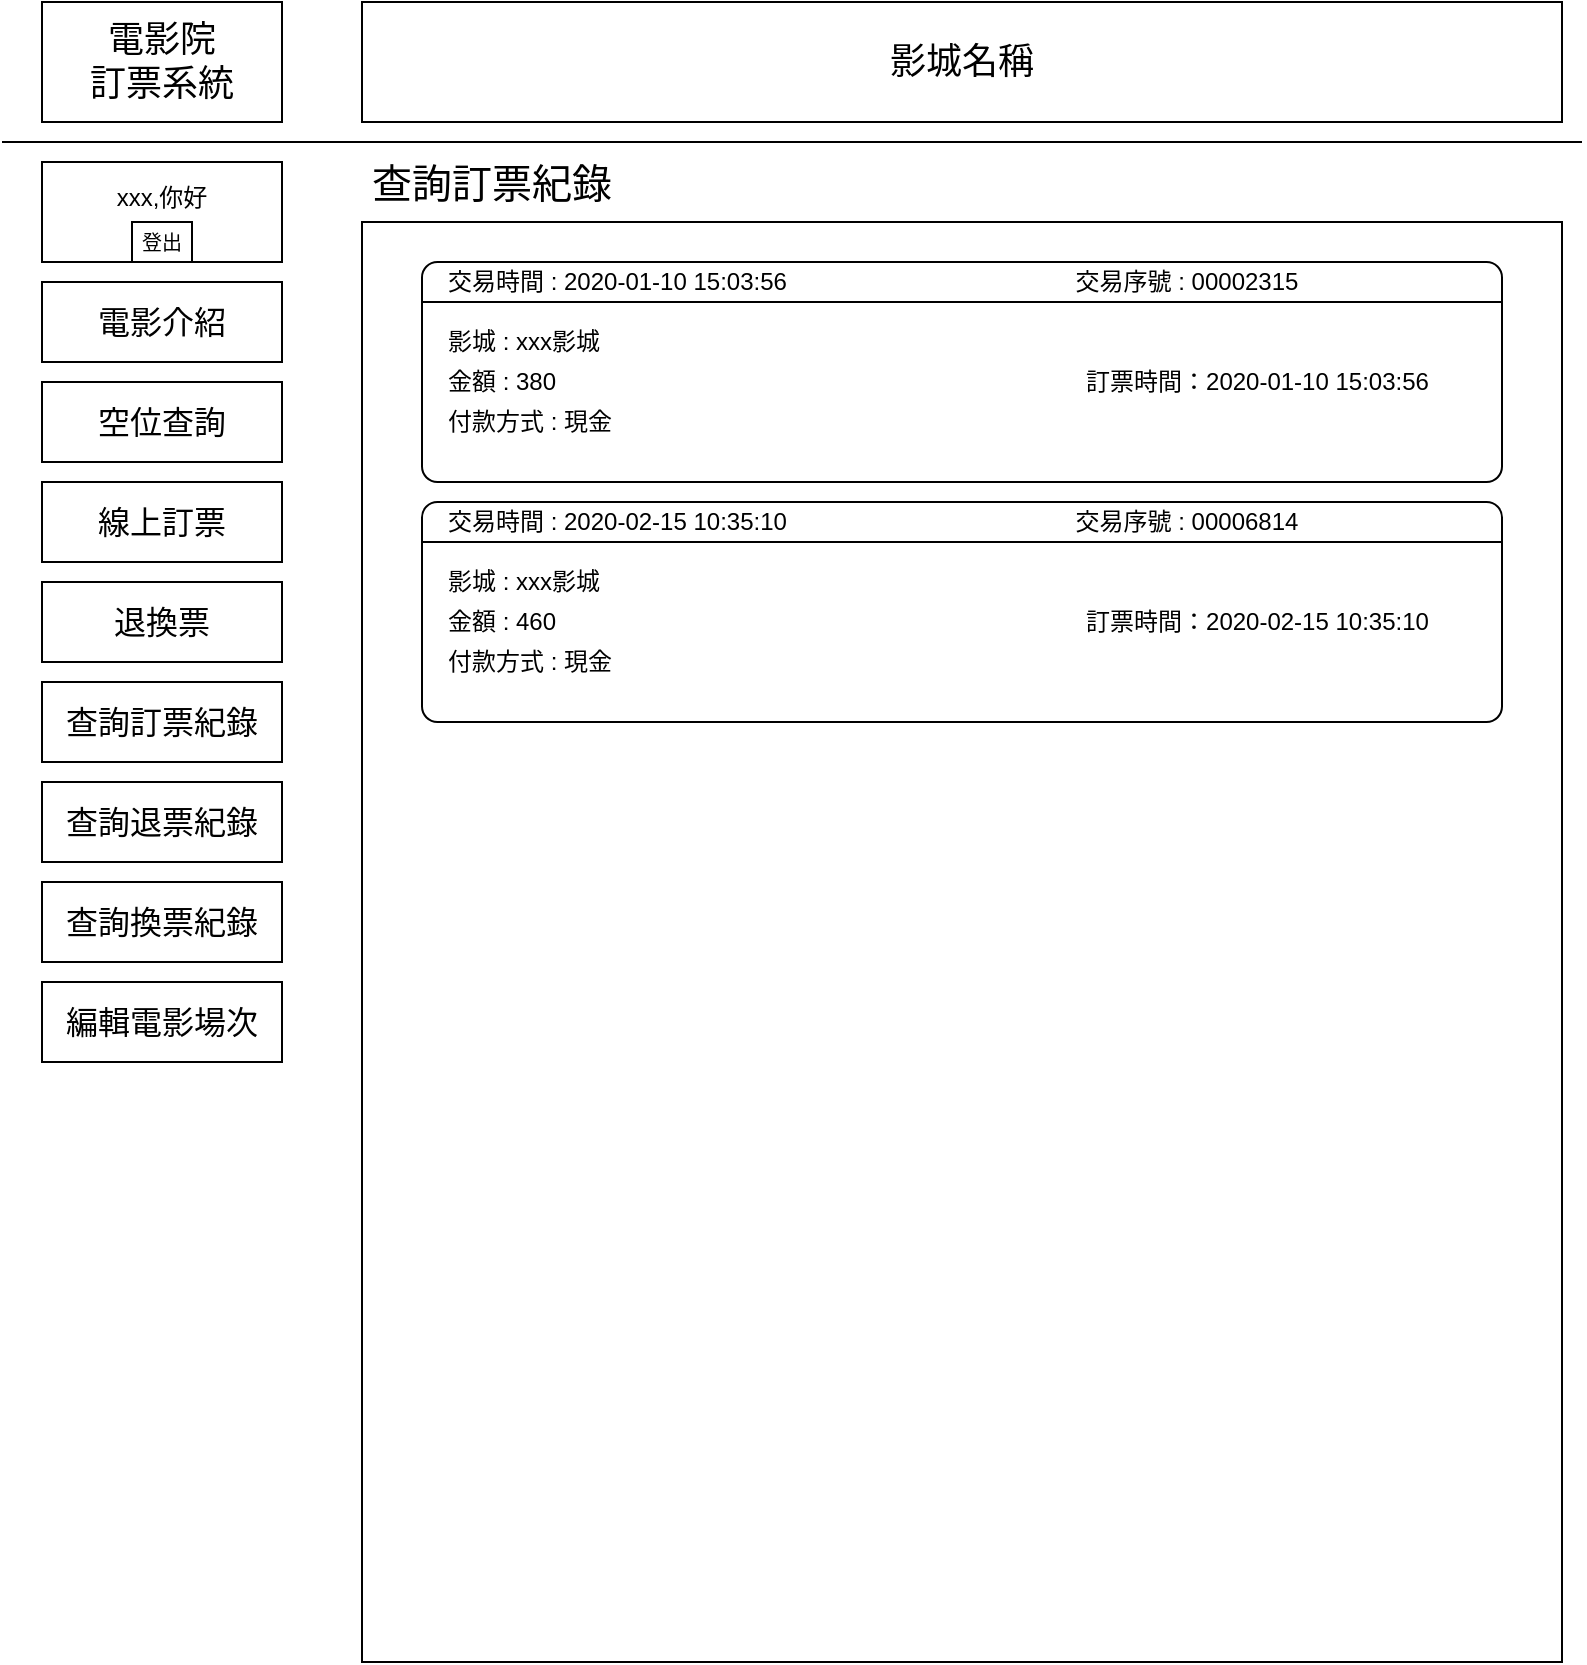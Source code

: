 <mxfile version="13.0.3" type="device"><diagram id="V6z0WZDsdBJURzAzEbW3" name="Page-1"><mxGraphModel dx="1024" dy="592" grid="1" gridSize="10" guides="1" tooltips="1" connect="1" arrows="1" fold="1" page="1" pageScale="1" pageWidth="827" pageHeight="1169" math="0" shadow="0"><root><mxCell id="0"/><mxCell id="1" parent="0"/><mxCell id="b8oCVE6nscO5WDQQC25G-1" value="" style="rounded=0;whiteSpace=wrap;html=1;" parent="1" vertex="1"><mxGeometry x="200" y="160" width="600" height="720" as="geometry"/></mxCell><mxCell id="b8oCVE6nscO5WDQQC25G-2" value="&lt;span style=&quot;font-size: 18px&quot;&gt;電影院&lt;br&gt;訂票系統&lt;/span&gt;" style="rounded=0;whiteSpace=wrap;html=1;" parent="1" vertex="1"><mxGeometry x="40" y="50" width="120" height="60" as="geometry"/></mxCell><mxCell id="b8oCVE6nscO5WDQQC25G-3" value="&lt;font style=&quot;font-size: 18px&quot;&gt;影城名稱&lt;/font&gt;" style="rounded=0;whiteSpace=wrap;html=1;" parent="1" vertex="1"><mxGeometry x="200" y="50" width="600" height="60" as="geometry"/></mxCell><mxCell id="b8oCVE6nscO5WDQQC25G-5" value="" style="endArrow=none;html=1;" parent="1" edge="1"><mxGeometry width="50" height="50" relative="1" as="geometry"><mxPoint x="810" y="120" as="sourcePoint"/><mxPoint x="20" y="120" as="targetPoint"/></mxGeometry></mxCell><mxCell id="b8oCVE6nscO5WDQQC25G-6" value="&lt;font style=&quot;font-size: 16px&quot;&gt;電影介紹&lt;/font&gt;" style="rounded=0;whiteSpace=wrap;html=1;" parent="1" vertex="1"><mxGeometry x="40" y="190" width="120" height="40" as="geometry"/></mxCell><mxCell id="b8oCVE6nscO5WDQQC25G-11" value="尚未登入&lt;br&gt;&amp;nbsp;" style="rounded=0;whiteSpace=wrap;html=1;strokeColor=#000000;align=center;" parent="1" vertex="1"><mxGeometry x="40" y="130" width="120" height="50" as="geometry"/></mxCell><mxCell id="b8oCVE6nscO5WDQQC25G-13" value="&lt;font style=&quot;font-size: 20px&quot;&gt;查詢訂票紀錄&lt;/font&gt;" style="text;html=1;strokeColor=none;fillColor=none;align=center;verticalAlign=middle;whiteSpace=wrap;rounded=0;" parent="1" vertex="1"><mxGeometry x="200" y="130" width="130" height="20" as="geometry"/></mxCell><mxCell id="b8oCVE6nscO5WDQQC25G-18" value="&lt;font style=&quot;font-size: 16px&quot;&gt;線上訂票&lt;/font&gt;" style="rounded=0;whiteSpace=wrap;html=1;" parent="1" vertex="1"><mxGeometry x="40" y="340" width="120" height="40" as="geometry"/></mxCell><mxCell id="b8oCVE6nscO5WDQQC25G-82" value="&lt;span style=&quot;font-size: 16px&quot;&gt;退換票&lt;/span&gt;" style="rounded=0;whiteSpace=wrap;html=1;" parent="1" vertex="1"><mxGeometry x="40" y="340" width="120" height="40" as="geometry"/></mxCell><mxCell id="b8oCVE6nscO5WDQQC25G-83" value="&lt;font style=&quot;font-size: 16px&quot;&gt;查詢訂票紀錄&lt;/font&gt;" style="rounded=0;whiteSpace=wrap;html=1;" parent="1" vertex="1"><mxGeometry x="40" y="390" width="120" height="40" as="geometry"/></mxCell><mxCell id="b8oCVE6nscO5WDQQC25G-85" value="&lt;font style=&quot;font-size: 16px&quot;&gt;空位查詢&lt;/font&gt;" style="rounded=0;whiteSpace=wrap;html=1;" parent="1" vertex="1"><mxGeometry x="40" y="240" width="120" height="40" as="geometry"/></mxCell><mxCell id="b8oCVE6nscO5WDQQC25G-86" value="&lt;font style=&quot;font-size: 10px&quot;&gt;登入/註冊&lt;/font&gt;" style="rounded=0;whiteSpace=wrap;html=1;strokeColor=#000000;" parent="1" vertex="1"><mxGeometry x="70" y="160" width="60" height="20" as="geometry"/></mxCell><mxCell id="gEj6kzCqYp7mq25FHKuv-1" value="&lt;font style=&quot;font-size: 16px&quot;&gt;線上訂票&lt;/font&gt;" style="rounded=0;whiteSpace=wrap;html=1;" parent="1" vertex="1"><mxGeometry x="40" y="290" width="120" height="40" as="geometry"/></mxCell><mxCell id="njONQscJdjJHKrcoLUiW-18" value="" style="group" parent="1" vertex="1" connectable="0"><mxGeometry x="230" y="180" width="540" height="110" as="geometry"/></mxCell><mxCell id="njONQscJdjJHKrcoLUiW-3" value="" style="rounded=1;whiteSpace=wrap;html=1;arcSize=7;" parent="njONQscJdjJHKrcoLUiW-18" vertex="1"><mxGeometry width="540" height="110" as="geometry"/></mxCell><mxCell id="njONQscJdjJHKrcoLUiW-5" value="交易時間 : 2020-01-10 15:03:56" style="text;html=1;strokeColor=none;fillColor=none;align=left;verticalAlign=middle;whiteSpace=wrap;rounded=0;" parent="njONQscJdjJHKrcoLUiW-18" vertex="1"><mxGeometry x="11.25" width="191.25" height="20" as="geometry"/></mxCell><mxCell id="njONQscJdjJHKrcoLUiW-6" value="" style="endArrow=none;html=1;" parent="njONQscJdjJHKrcoLUiW-18" edge="1"><mxGeometry width="50" height="50" relative="1" as="geometry"><mxPoint y="20" as="sourcePoint"/><mxPoint x="540" y="20" as="targetPoint"/></mxGeometry></mxCell><mxCell id="njONQscJdjJHKrcoLUiW-7" value="交易序號 : 00002315" style="text;html=1;strokeColor=none;fillColor=none;align=center;verticalAlign=middle;whiteSpace=wrap;rounded=0;" parent="njONQscJdjJHKrcoLUiW-18" vertex="1"><mxGeometry x="315" width="135" height="20" as="geometry"/></mxCell><mxCell id="njONQscJdjJHKrcoLUiW-10" value="&lt;font style=&quot;font-size: 12px&quot;&gt;影城 : xxx影城&lt;/font&gt;" style="text;html=1;strokeColor=none;fillColor=none;align=left;verticalAlign=middle;whiteSpace=wrap;rounded=0;" parent="njONQscJdjJHKrcoLUiW-18" vertex="1"><mxGeometry x="11.25" y="30" width="101.25" height="20" as="geometry"/></mxCell><mxCell id="njONQscJdjJHKrcoLUiW-15" value="金額 : 380" style="text;html=1;strokeColor=none;fillColor=none;align=left;verticalAlign=middle;whiteSpace=wrap;rounded=0;" parent="njONQscJdjJHKrcoLUiW-18" vertex="1"><mxGeometry x="11.25" y="50" width="74.25" height="20" as="geometry"/></mxCell><mxCell id="njONQscJdjJHKrcoLUiW-17" value="付款方式 : 現金" style="text;html=1;strokeColor=none;fillColor=none;align=left;verticalAlign=middle;whiteSpace=wrap;rounded=0;" parent="njONQscJdjJHKrcoLUiW-18" vertex="1"><mxGeometry x="11.25" y="70" width="101.25" height="20" as="geometry"/></mxCell><mxCell id="t5GYkiUedLKFhM4koH-p-2" value="訂票時間：&lt;span&gt;2020-01-10 15:03:56&lt;/span&gt;" style="text;html=1;align=left;verticalAlign=middle;resizable=0;points=[];autosize=1;" parent="njONQscJdjJHKrcoLUiW-18" vertex="1"><mxGeometry x="330" y="50" width="190" height="20" as="geometry"/></mxCell><mxCell id="njONQscJdjJHKrcoLUiW-27" value="" style="group" parent="1" vertex="1" connectable="0"><mxGeometry x="230" y="300" width="540" height="110" as="geometry"/></mxCell><mxCell id="njONQscJdjJHKrcoLUiW-20" value="" style="rounded=1;whiteSpace=wrap;html=1;arcSize=7;" parent="njONQscJdjJHKrcoLUiW-27" vertex="1"><mxGeometry width="540" height="110" as="geometry"/></mxCell><mxCell id="njONQscJdjJHKrcoLUiW-21" value="交易時間 : 2020-02-15 10:35:10" style="text;html=1;strokeColor=none;fillColor=none;align=left;verticalAlign=middle;whiteSpace=wrap;rounded=0;" parent="njONQscJdjJHKrcoLUiW-27" vertex="1"><mxGeometry x="11.25" width="191.25" height="20" as="geometry"/></mxCell><mxCell id="njONQscJdjJHKrcoLUiW-22" value="" style="endArrow=none;html=1;" parent="njONQscJdjJHKrcoLUiW-27" edge="1"><mxGeometry width="50" height="50" relative="1" as="geometry"><mxPoint y="20" as="sourcePoint"/><mxPoint x="540" y="20" as="targetPoint"/></mxGeometry></mxCell><mxCell id="njONQscJdjJHKrcoLUiW-23" value="交易序號 : 00006814" style="text;html=1;strokeColor=none;fillColor=none;align=center;verticalAlign=middle;whiteSpace=wrap;rounded=0;" parent="njONQscJdjJHKrcoLUiW-27" vertex="1"><mxGeometry x="315" width="135" height="20" as="geometry"/></mxCell><mxCell id="njONQscJdjJHKrcoLUiW-24" value="&lt;font style=&quot;font-size: 12px&quot;&gt;影城 : xxx影城&lt;/font&gt;" style="text;html=1;strokeColor=none;fillColor=none;align=left;verticalAlign=middle;whiteSpace=wrap;rounded=0;" parent="njONQscJdjJHKrcoLUiW-27" vertex="1"><mxGeometry x="11.25" y="30" width="101.25" height="20" as="geometry"/></mxCell><mxCell id="njONQscJdjJHKrcoLUiW-25" value="金額 : 460" style="text;html=1;strokeColor=none;fillColor=none;align=left;verticalAlign=middle;whiteSpace=wrap;rounded=0;" parent="njONQscJdjJHKrcoLUiW-27" vertex="1"><mxGeometry x="11.25" y="50" width="74.25" height="20" as="geometry"/></mxCell><mxCell id="njONQscJdjJHKrcoLUiW-26" value="付款方式 : 現金" style="text;html=1;strokeColor=none;fillColor=none;align=left;verticalAlign=middle;whiteSpace=wrap;rounded=0;" parent="njONQscJdjJHKrcoLUiW-27" vertex="1"><mxGeometry x="11.25" y="70" width="101.25" height="20" as="geometry"/></mxCell><mxCell id="cgdhgM-CNzSm0jMclDZt-4" value="訂票時間：&lt;span&gt;2020-02-15 10:35:10&lt;/span&gt;" style="text;html=1;align=left;verticalAlign=middle;resizable=0;points=[];autosize=1;" parent="njONQscJdjJHKrcoLUiW-27" vertex="1"><mxGeometry x="330" y="50" width="190" height="20" as="geometry"/></mxCell><mxCell id="cgdhgM-CNzSm0jMclDZt-1" value="&lt;font style=&quot;font-size: 16px&quot;&gt;查詢退票紀錄&lt;/font&gt;" style="rounded=0;whiteSpace=wrap;html=1;" parent="1" vertex="1"><mxGeometry x="40" y="440" width="120" height="40" as="geometry"/></mxCell><mxCell id="cgdhgM-CNzSm0jMclDZt-2" value="&lt;font style=&quot;font-size: 16px&quot;&gt;查詢換票紀錄&lt;/font&gt;" style="rounded=0;whiteSpace=wrap;html=1;" parent="1" vertex="1"><mxGeometry x="40" y="490" width="120" height="40" as="geometry"/></mxCell><mxCell id="cgdhgM-CNzSm0jMclDZt-3" value="&lt;font style=&quot;font-size: 16px&quot;&gt;編輯電影場次&lt;/font&gt;" style="rounded=0;whiteSpace=wrap;html=1;" parent="1" vertex="1"><mxGeometry x="40" y="540" width="120" height="40" as="geometry"/></mxCell><mxCell id="dz3l2uJLr2W6fHRBT7tD-1" value="" style="group" vertex="1" connectable="0" parent="1"><mxGeometry x="40" y="130" width="120" height="50" as="geometry"/></mxCell><mxCell id="dz3l2uJLr2W6fHRBT7tD-2" value="xxx,你好&lt;br&gt;&amp;nbsp;" style="rounded=0;whiteSpace=wrap;html=1;strokeColor=#000000;align=center;" vertex="1" parent="dz3l2uJLr2W6fHRBT7tD-1"><mxGeometry width="120" height="50" as="geometry"/></mxCell><mxCell id="dz3l2uJLr2W6fHRBT7tD-3" value="&lt;font style=&quot;font-size: 10px&quot;&gt;登出&lt;/font&gt;" style="rounded=0;whiteSpace=wrap;html=1;strokeColor=#000000;" vertex="1" parent="dz3l2uJLr2W6fHRBT7tD-1"><mxGeometry x="45" y="30" width="30" height="20" as="geometry"/></mxCell></root></mxGraphModel></diagram></mxfile>